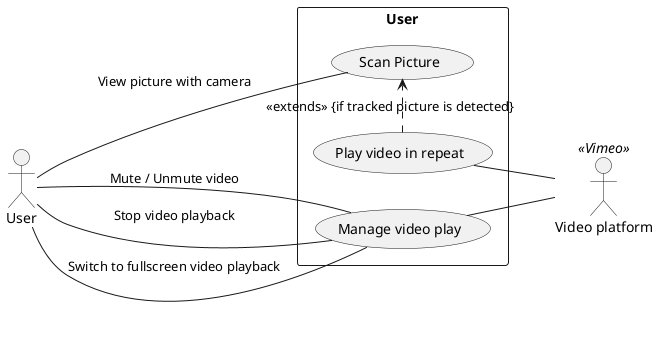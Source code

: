@startuml
:User: as usr
:Video platform: as vim <<Vimeo>>

left to right direction

Rectangle "User" {
   (Scan Picture) as scanPic
   (Play video in repeat) as startVid
   (Manage video play) as manageVid
}

usr--scanPic: View picture with camera
usr--manageVid : Mute / Unmute video
usr--manageVid : Stop video playback
usr--manageVid : Switch to fullscreen video playback

vim-up-startVid
vim-up-manageVid


'Includes / extends
startVid .> scanPic: << extends >> {if tracked picture is detected}
@enduml
